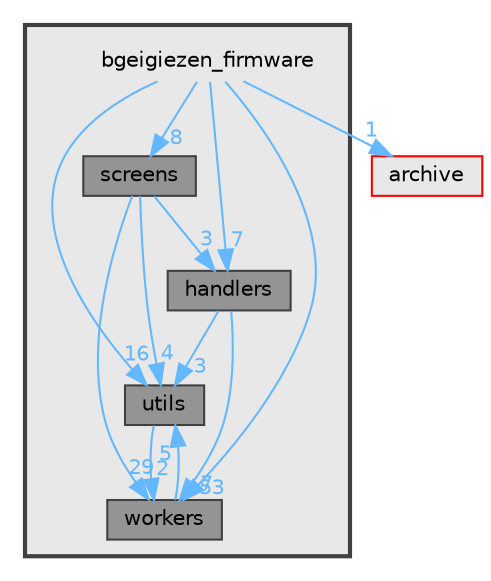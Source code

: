 digraph "bgeigiezen_firmware"
{
 // LATEX_PDF_SIZE
  bgcolor="transparent";
  edge [fontname=Helvetica,fontsize=10,labelfontname=Helvetica,labelfontsize=10];
  node [fontname=Helvetica,fontsize=10,shape=box,height=0.2,width=0.4];
  compound=true
  subgraph clusterdir_e1eaf1e768829cf4a63747721d8faaf4 {
    graph [ bgcolor="#e8e8e8", pencolor="grey25", label="", fontname=Helvetica,fontsize=10 style="filled,bold", URL="dir_e1eaf1e768829cf4a63747721d8faaf4.html",tooltip=""]
    dir_e1eaf1e768829cf4a63747721d8faaf4 [shape=plaintext, label="bgeigiezen_firmware"];
  dir_749451a598ecd5c0309d9027278f34c6 [label="handlers", fillcolor="#949494", color="grey25", style="filled", URL="dir_749451a598ecd5c0309d9027278f34c6.html",tooltip=""];
  dir_6f13c7d66f004924e86a65a4e93b51f7 [label="screens", fillcolor="#949494", color="grey25", style="filled", URL="dir_6f13c7d66f004924e86a65a4e93b51f7.html",tooltip=""];
  dir_a24ad72c06e21cd2cd0e24e40f39aea1 [label="utils", fillcolor="#949494", color="grey25", style="filled", URL="dir_a24ad72c06e21cd2cd0e24e40f39aea1.html",tooltip=""];
  dir_d5d1412b4c1b9faa3d16b8867b1e9070 [label="workers", fillcolor="#949494", color="grey25", style="filled", URL="dir_d5d1412b4c1b9faa3d16b8867b1e9070.html",tooltip=""];
  }
  dir_e0fba836ceae3bb14933a86e8261f529 [label="archive", fillcolor="#e8e8e8", color="red", style="filled", URL="dir_e0fba836ceae3bb14933a86e8261f529.html",tooltip=""];
  dir_e1eaf1e768829cf4a63747721d8faaf4->dir_6f13c7d66f004924e86a65a4e93b51f7 [headlabel="8", labeldistance=1.5 headhref="dir_000003_000006.html" href="dir_000003_000006.html" color="steelblue1" fontcolor="steelblue1"];
  dir_e1eaf1e768829cf4a63747721d8faaf4->dir_749451a598ecd5c0309d9027278f34c6 [headlabel="7", labeldistance=1.5 headhref="dir_000003_000004.html" href="dir_000003_000004.html" color="steelblue1" fontcolor="steelblue1"];
  dir_e1eaf1e768829cf4a63747721d8faaf4->dir_a24ad72c06e21cd2cd0e24e40f39aea1 [headlabel="16", labeldistance=1.5 headhref="dir_000003_000012.html" href="dir_000003_000012.html" color="steelblue1" fontcolor="steelblue1"];
  dir_e1eaf1e768829cf4a63747721d8faaf4->dir_d5d1412b4c1b9faa3d16b8867b1e9070 [headlabel="53", labeldistance=1.5 headhref="dir_000003_000013.html" href="dir_000003_000013.html" color="steelblue1" fontcolor="steelblue1"];
  dir_e1eaf1e768829cf4a63747721d8faaf4->dir_e0fba836ceae3bb14933a86e8261f529 [headlabel="1", labeldistance=1.5 headhref="dir_000003_000000.html" href="dir_000003_000000.html" color="steelblue1" fontcolor="steelblue1"];
  dir_749451a598ecd5c0309d9027278f34c6->dir_a24ad72c06e21cd2cd0e24e40f39aea1 [headlabel="3", labeldistance=1.5 headhref="dir_000004_000012.html" href="dir_000004_000012.html" color="steelblue1" fontcolor="steelblue1"];
  dir_749451a598ecd5c0309d9027278f34c6->dir_d5d1412b4c1b9faa3d16b8867b1e9070 [headlabel="7", labeldistance=1.5 headhref="dir_000004_000013.html" href="dir_000004_000013.html" color="steelblue1" fontcolor="steelblue1"];
  dir_6f13c7d66f004924e86a65a4e93b51f7->dir_749451a598ecd5c0309d9027278f34c6 [headlabel="3", labeldistance=1.5 headhref="dir_000006_000004.html" href="dir_000006_000004.html" color="steelblue1" fontcolor="steelblue1"];
  dir_6f13c7d66f004924e86a65a4e93b51f7->dir_a24ad72c06e21cd2cd0e24e40f39aea1 [headlabel="4", labeldistance=1.5 headhref="dir_000006_000012.html" href="dir_000006_000012.html" color="steelblue1" fontcolor="steelblue1"];
  dir_6f13c7d66f004924e86a65a4e93b51f7->dir_d5d1412b4c1b9faa3d16b8867b1e9070 [headlabel="29", labeldistance=1.5 headhref="dir_000006_000013.html" href="dir_000006_000013.html" color="steelblue1" fontcolor="steelblue1"];
  dir_a24ad72c06e21cd2cd0e24e40f39aea1->dir_d5d1412b4c1b9faa3d16b8867b1e9070 [headlabel="2", labeldistance=1.5 headhref="dir_000012_000013.html" href="dir_000012_000013.html" color="steelblue1" fontcolor="steelblue1"];
  dir_d5d1412b4c1b9faa3d16b8867b1e9070->dir_a24ad72c06e21cd2cd0e24e40f39aea1 [headlabel="5", labeldistance=1.5 headhref="dir_000013_000012.html" href="dir_000013_000012.html" color="steelblue1" fontcolor="steelblue1"];
}
